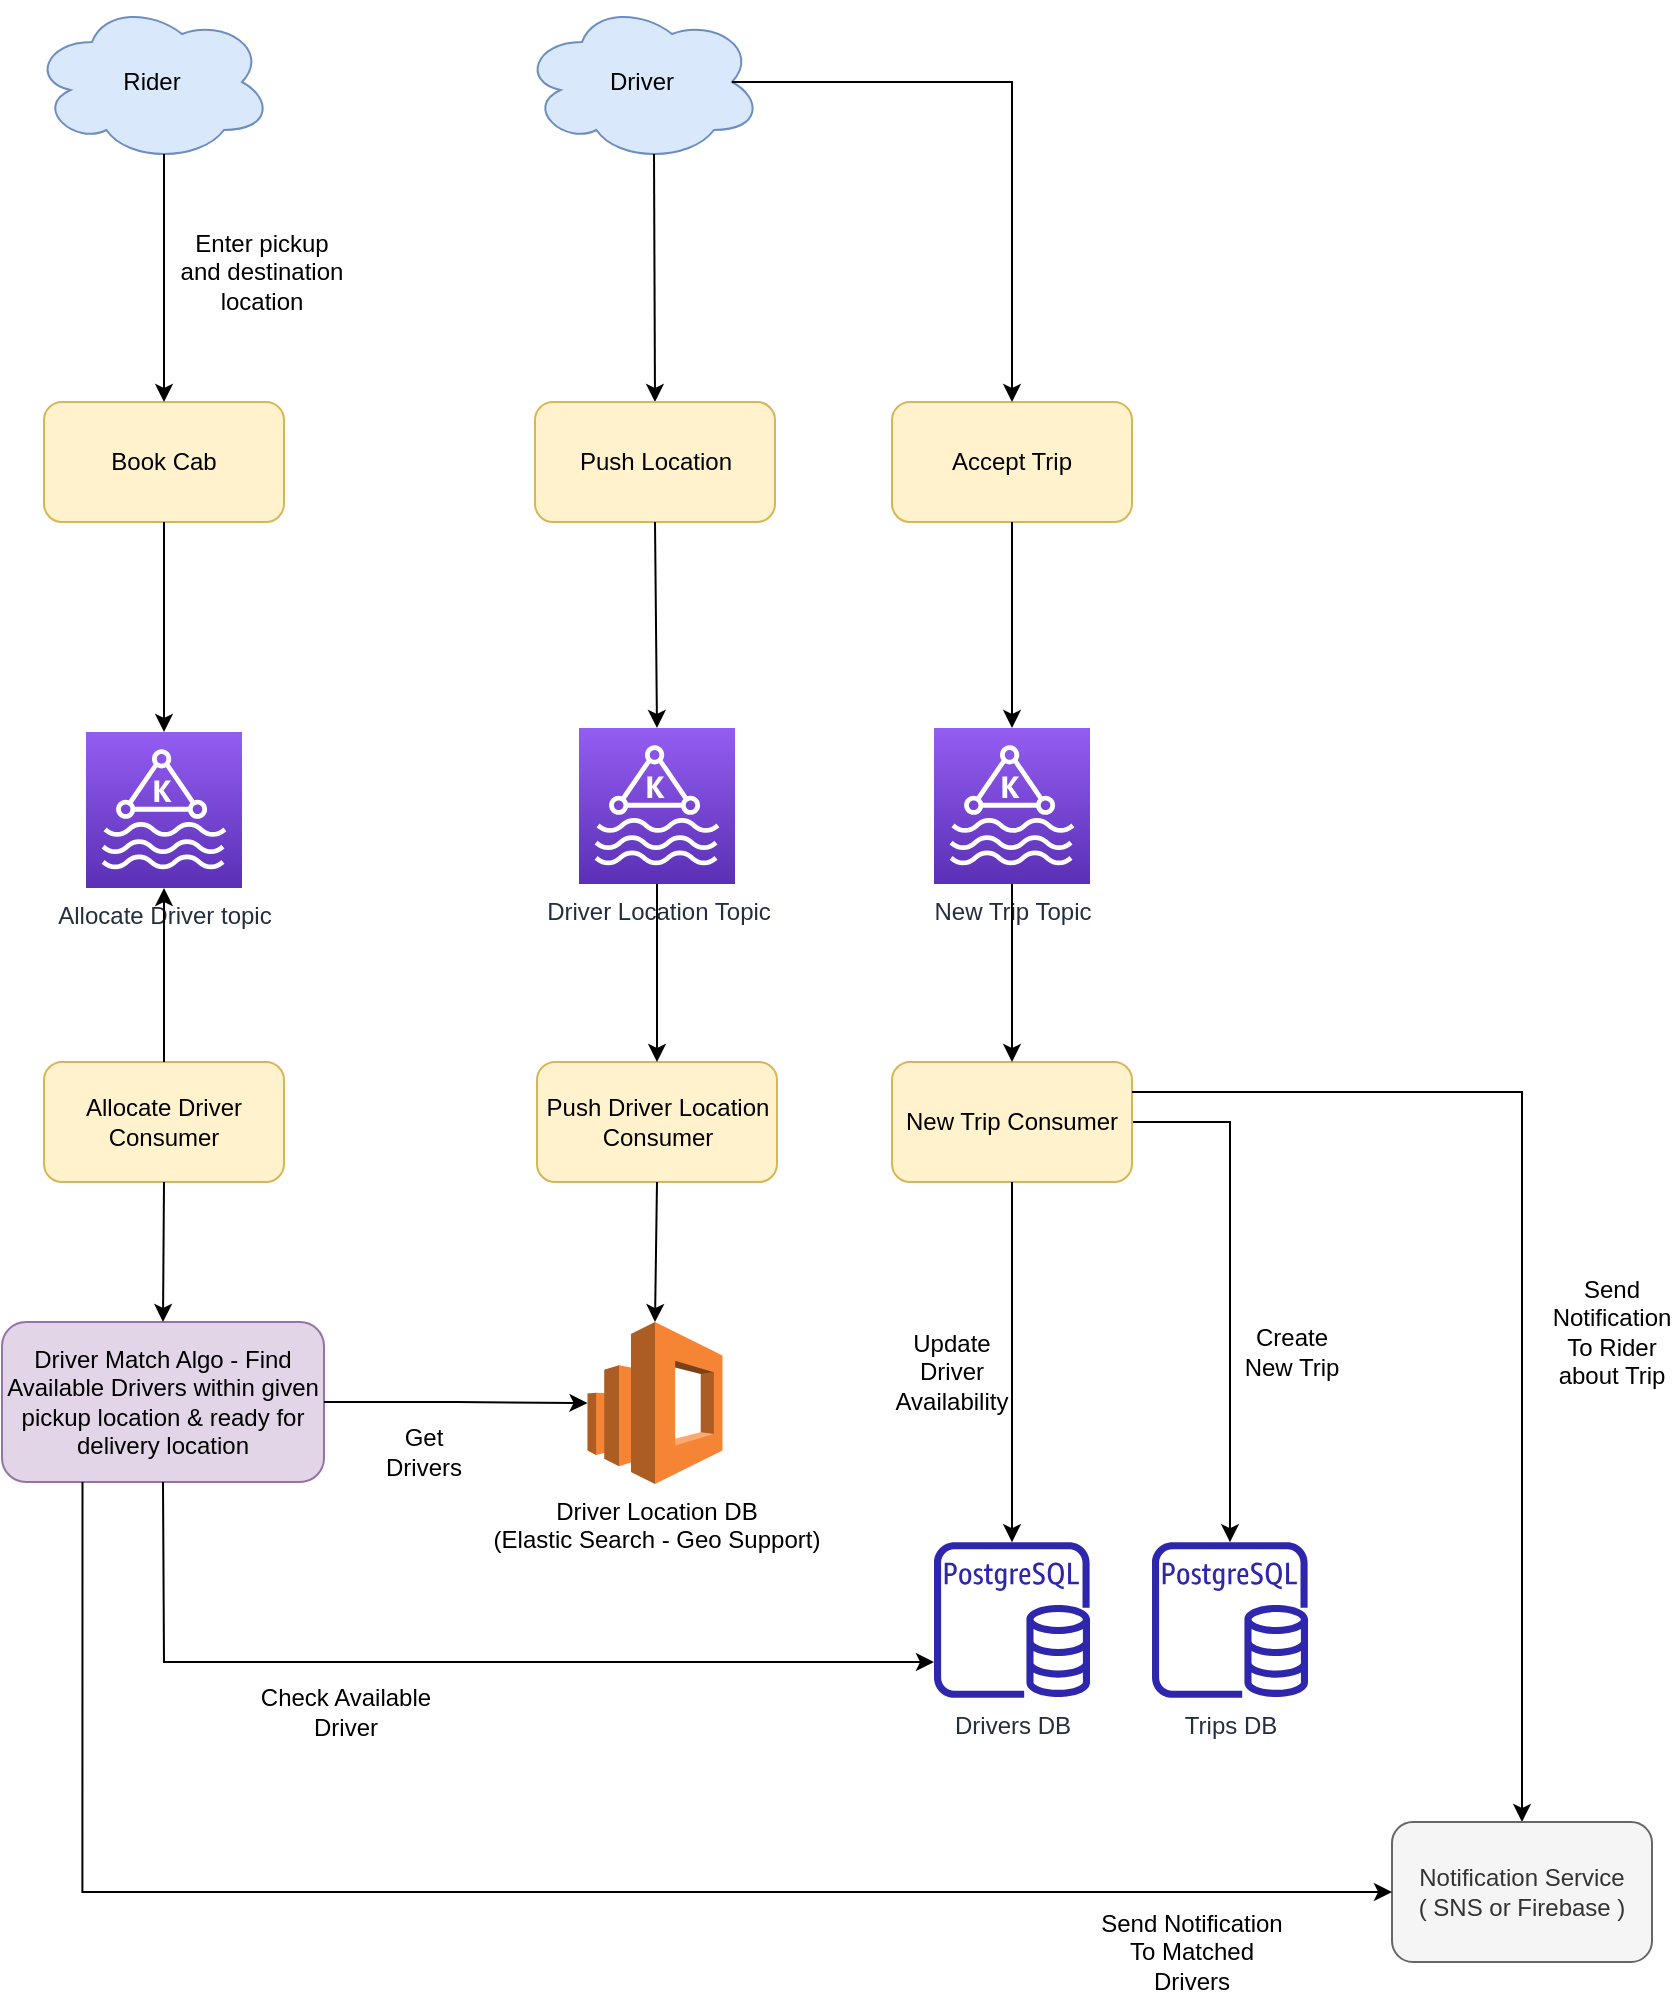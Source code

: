 <mxfile version="20.3.0" type="github">
  <diagram id="pcyGeBuE8nyzWbv3072U" name="Page-1">
    <mxGraphModel dx="946" dy="526" grid="1" gridSize="10" guides="1" tooltips="1" connect="1" arrows="1" fold="1" page="1" pageScale="1" pageWidth="850" pageHeight="1100" math="0" shadow="0">
      <root>
        <mxCell id="0" />
        <mxCell id="1" parent="0" />
        <mxCell id="frjB1W2SkOTdsVXl6TDt-1" value="Rider" style="ellipse;shape=cloud;whiteSpace=wrap;html=1;fillColor=#dae8fc;strokeColor=#6c8ebf;" parent="1" vertex="1">
          <mxGeometry x="180" y="80" width="120" height="80" as="geometry" />
        </mxCell>
        <mxCell id="frjB1W2SkOTdsVXl6TDt-2" value="Book Cab" style="rounded=1;whiteSpace=wrap;html=1;fillColor=#fff2cc;strokeColor=#d6b656;" parent="1" vertex="1">
          <mxGeometry x="186" y="280" width="120" height="60" as="geometry" />
        </mxCell>
        <mxCell id="frjB1W2SkOTdsVXl6TDt-3" value="" style="endArrow=classic;html=1;rounded=0;exitX=0.55;exitY=0.95;exitDx=0;exitDy=0;exitPerimeter=0;entryX=0.5;entryY=0;entryDx=0;entryDy=0;" parent="1" source="frjB1W2SkOTdsVXl6TDt-1" target="frjB1W2SkOTdsVXl6TDt-2" edge="1">
          <mxGeometry width="50" height="50" relative="1" as="geometry">
            <mxPoint x="400" y="300" as="sourcePoint" />
            <mxPoint x="450" y="250" as="targetPoint" />
          </mxGeometry>
        </mxCell>
        <mxCell id="frjB1W2SkOTdsVXl6TDt-4" value="Enter pickup and destination location" style="text;html=1;strokeColor=none;fillColor=none;align=center;verticalAlign=middle;whiteSpace=wrap;rounded=0;" parent="1" vertex="1">
          <mxGeometry x="250" y="190" width="90" height="50" as="geometry" />
        </mxCell>
        <mxCell id="frjB1W2SkOTdsVXl6TDt-5" value="Allocate Driver topic" style="sketch=0;points=[[0,0,0],[0.25,0,0],[0.5,0,0],[0.75,0,0],[1,0,0],[0,1,0],[0.25,1,0],[0.5,1,0],[0.75,1,0],[1,1,0],[0,0.25,0],[0,0.5,0],[0,0.75,0],[1,0.25,0],[1,0.5,0],[1,0.75,0]];outlineConnect=0;fontColor=#232F3E;gradientColor=#945DF2;gradientDirection=north;fillColor=#5A30B5;strokeColor=#ffffff;dashed=0;verticalLabelPosition=bottom;verticalAlign=top;align=center;html=1;fontSize=12;fontStyle=0;aspect=fixed;shape=mxgraph.aws4.resourceIcon;resIcon=mxgraph.aws4.managed_streaming_for_kafka;" parent="1" vertex="1">
          <mxGeometry x="207" y="445" width="78" height="78" as="geometry" />
        </mxCell>
        <mxCell id="frjB1W2SkOTdsVXl6TDt-6" value="" style="endArrow=classic;html=1;rounded=0;exitX=0.5;exitY=1;exitDx=0;exitDy=0;entryX=0.5;entryY=0;entryDx=0;entryDy=0;entryPerimeter=0;" parent="1" source="frjB1W2SkOTdsVXl6TDt-2" target="frjB1W2SkOTdsVXl6TDt-5" edge="1">
          <mxGeometry width="50" height="50" relative="1" as="geometry">
            <mxPoint x="400" y="390" as="sourcePoint" />
            <mxPoint x="450" y="340" as="targetPoint" />
          </mxGeometry>
        </mxCell>
        <mxCell id="frjB1W2SkOTdsVXl6TDt-7" value="Allocate Driver Consumer" style="rounded=1;whiteSpace=wrap;html=1;fillColor=#fff2cc;strokeColor=#d6b656;" parent="1" vertex="1">
          <mxGeometry x="186" y="610" width="120" height="60" as="geometry" />
        </mxCell>
        <mxCell id="frjB1W2SkOTdsVXl6TDt-8" value="Driver Location DB &lt;br&gt;(Elastic Search - Geo Support)" style="outlineConnect=0;dashed=0;verticalLabelPosition=bottom;verticalAlign=top;align=center;html=1;shape=mxgraph.aws3.elasticsearch_service;fillColor=#F58534;gradientColor=none;" parent="1" vertex="1">
          <mxGeometry x="457.75" y="740" width="67.5" height="81" as="geometry" />
        </mxCell>
        <mxCell id="frjB1W2SkOTdsVXl6TDt-10" value="" style="endArrow=classic;html=1;rounded=0;exitX=0.5;exitY=0;exitDx=0;exitDy=0;" parent="1" source="frjB1W2SkOTdsVXl6TDt-7" target="frjB1W2SkOTdsVXl6TDt-5" edge="1">
          <mxGeometry width="50" height="50" relative="1" as="geometry">
            <mxPoint x="400" y="680" as="sourcePoint" />
            <mxPoint x="450" y="630" as="targetPoint" />
          </mxGeometry>
        </mxCell>
        <mxCell id="frjB1W2SkOTdsVXl6TDt-11" value="Driver Match Algo - Find Available Drivers within given pickup location &amp;amp; ready for delivery location" style="rounded=1;whiteSpace=wrap;html=1;fillColor=#e1d5e7;strokeColor=#9673a6;" parent="1" vertex="1">
          <mxGeometry x="165" y="740" width="161" height="80" as="geometry" />
        </mxCell>
        <mxCell id="frjB1W2SkOTdsVXl6TDt-12" value="" style="endArrow=classic;html=1;rounded=0;exitX=0.5;exitY=1;exitDx=0;exitDy=0;entryX=0.5;entryY=0;entryDx=0;entryDy=0;" parent="1" source="frjB1W2SkOTdsVXl6TDt-7" target="frjB1W2SkOTdsVXl6TDt-11" edge="1">
          <mxGeometry width="50" height="50" relative="1" as="geometry">
            <mxPoint x="360" y="760" as="sourcePoint" />
            <mxPoint x="410" y="710" as="targetPoint" />
          </mxGeometry>
        </mxCell>
        <mxCell id="frjB1W2SkOTdsVXl6TDt-13" value="" style="endArrow=classic;html=1;rounded=0;exitX=1;exitY=0.5;exitDx=0;exitDy=0;edgeStyle=orthogonalEdgeStyle;entryX=0;entryY=0.5;entryDx=0;entryDy=0;entryPerimeter=0;" parent="1" source="frjB1W2SkOTdsVXl6TDt-11" target="frjB1W2SkOTdsVXl6TDt-8" edge="1">
          <mxGeometry width="50" height="50" relative="1" as="geometry">
            <mxPoint x="360" y="810" as="sourcePoint" />
            <mxPoint x="410" y="760" as="targetPoint" />
          </mxGeometry>
        </mxCell>
        <mxCell id="frjB1W2SkOTdsVXl6TDt-16" value="Driver" style="ellipse;shape=cloud;whiteSpace=wrap;html=1;fillColor=#dae8fc;strokeColor=#6c8ebf;" parent="1" vertex="1">
          <mxGeometry x="425" y="80" width="120" height="80" as="geometry" />
        </mxCell>
        <mxCell id="frjB1W2SkOTdsVXl6TDt-17" value="" style="endArrow=classic;html=1;rounded=0;exitX=0.55;exitY=0.95;exitDx=0;exitDy=0;exitPerimeter=0;entryX=0.5;entryY=0;entryDx=0;entryDy=0;" parent="1" source="frjB1W2SkOTdsVXl6TDt-16" target="frjB1W2SkOTdsVXl6TDt-18" edge="1">
          <mxGeometry width="50" height="50" relative="1" as="geometry">
            <mxPoint x="310" y="370" as="sourcePoint" />
            <mxPoint x="490" y="270" as="targetPoint" />
          </mxGeometry>
        </mxCell>
        <mxCell id="frjB1W2SkOTdsVXl6TDt-18" value="Push Location" style="rounded=1;whiteSpace=wrap;html=1;fillColor=#fff2cc;strokeColor=#d6b656;" parent="1" vertex="1">
          <mxGeometry x="431.5" y="280" width="120" height="60" as="geometry" />
        </mxCell>
        <mxCell id="frjB1W2SkOTdsVXl6TDt-19" value="Accept Trip" style="rounded=1;whiteSpace=wrap;html=1;fillColor=#fff2cc;strokeColor=#d6b656;" parent="1" vertex="1">
          <mxGeometry x="610" y="280" width="120" height="60" as="geometry" />
        </mxCell>
        <mxCell id="frjB1W2SkOTdsVXl6TDt-20" value="" style="endArrow=classic;html=1;rounded=0;exitX=0.875;exitY=0.5;exitDx=0;exitDy=0;exitPerimeter=0;entryX=0.5;entryY=0;entryDx=0;entryDy=0;edgeStyle=orthogonalEdgeStyle;" parent="1" source="frjB1W2SkOTdsVXl6TDt-16" target="frjB1W2SkOTdsVXl6TDt-19" edge="1">
          <mxGeometry width="50" height="50" relative="1" as="geometry">
            <mxPoint x="310" y="360" as="sourcePoint" />
            <mxPoint x="360" y="310" as="targetPoint" />
          </mxGeometry>
        </mxCell>
        <mxCell id="frjB1W2SkOTdsVXl6TDt-22" value="Driver Location Topic" style="sketch=0;points=[[0,0,0],[0.25,0,0],[0.5,0,0],[0.75,0,0],[1,0,0],[0,1,0],[0.25,1,0],[0.5,1,0],[0.75,1,0],[1,1,0],[0,0.25,0],[0,0.5,0],[0,0.75,0],[1,0.25,0],[1,0.5,0],[1,0.75,0]];outlineConnect=0;fontColor=#232F3E;gradientColor=#945DF2;gradientDirection=north;fillColor=#5A30B5;strokeColor=#ffffff;dashed=0;verticalLabelPosition=bottom;verticalAlign=top;align=center;html=1;fontSize=12;fontStyle=0;aspect=fixed;shape=mxgraph.aws4.resourceIcon;resIcon=mxgraph.aws4.managed_streaming_for_kafka;" parent="1" vertex="1">
          <mxGeometry x="453.5" y="443" width="78" height="78" as="geometry" />
        </mxCell>
        <mxCell id="frjB1W2SkOTdsVXl6TDt-23" value="" style="endArrow=classic;html=1;rounded=0;exitX=0.5;exitY=1;exitDx=0;exitDy=0;entryX=0.5;entryY=0;entryDx=0;entryDy=0;entryPerimeter=0;" parent="1" source="frjB1W2SkOTdsVXl6TDt-18" target="frjB1W2SkOTdsVXl6TDt-22" edge="1">
          <mxGeometry width="50" height="50" relative="1" as="geometry">
            <mxPoint x="310" y="550" as="sourcePoint" />
            <mxPoint x="360" y="500" as="targetPoint" />
          </mxGeometry>
        </mxCell>
        <mxCell id="frjB1W2SkOTdsVXl6TDt-25" value="Push Driver Location Consumer" style="rounded=1;whiteSpace=wrap;html=1;fillColor=#fff2cc;strokeColor=#d6b656;" parent="1" vertex="1">
          <mxGeometry x="432.5" y="610" width="120" height="60" as="geometry" />
        </mxCell>
        <mxCell id="frjB1W2SkOTdsVXl6TDt-26" value="" style="endArrow=classic;html=1;rounded=0;exitX=0.5;exitY=1;exitDx=0;exitDy=0;exitPerimeter=0;entryX=0.5;entryY=0;entryDx=0;entryDy=0;" parent="1" source="frjB1W2SkOTdsVXl6TDt-22" target="frjB1W2SkOTdsVXl6TDt-25" edge="1">
          <mxGeometry width="50" height="50" relative="1" as="geometry">
            <mxPoint x="310" y="600" as="sourcePoint" />
            <mxPoint x="360" y="550" as="targetPoint" />
          </mxGeometry>
        </mxCell>
        <mxCell id="frjB1W2SkOTdsVXl6TDt-27" value="" style="endArrow=classic;html=1;rounded=0;exitX=0.5;exitY=1;exitDx=0;exitDy=0;entryX=0.5;entryY=0;entryDx=0;entryDy=0;entryPerimeter=0;" parent="1" source="frjB1W2SkOTdsVXl6TDt-25" target="frjB1W2SkOTdsVXl6TDt-8" edge="1">
          <mxGeometry width="50" height="50" relative="1" as="geometry">
            <mxPoint x="310" y="600" as="sourcePoint" />
            <mxPoint x="360" y="550" as="targetPoint" />
          </mxGeometry>
        </mxCell>
        <mxCell id="frjB1W2SkOTdsVXl6TDt-28" value="Send Notification To Matched Drivers" style="text;html=1;strokeColor=none;fillColor=none;align=center;verticalAlign=middle;whiteSpace=wrap;rounded=0;" parent="1" vertex="1">
          <mxGeometry x="710" y="1040" width="100" height="30" as="geometry" />
        </mxCell>
        <mxCell id="frjB1W2SkOTdsVXl6TDt-29" value="New Trip Topic" style="sketch=0;points=[[0,0,0],[0.25,0,0],[0.5,0,0],[0.75,0,0],[1,0,0],[0,1,0],[0.25,1,0],[0.5,1,0],[0.75,1,0],[1,1,0],[0,0.25,0],[0,0.5,0],[0,0.75,0],[1,0.25,0],[1,0.5,0],[1,0.75,0]];outlineConnect=0;fontColor=#232F3E;gradientColor=#945DF2;gradientDirection=north;fillColor=#5A30B5;strokeColor=#ffffff;dashed=0;verticalLabelPosition=bottom;verticalAlign=top;align=center;html=1;fontSize=12;fontStyle=0;aspect=fixed;shape=mxgraph.aws4.resourceIcon;resIcon=mxgraph.aws4.managed_streaming_for_kafka;" parent="1" vertex="1">
          <mxGeometry x="631" y="443" width="78" height="78" as="geometry" />
        </mxCell>
        <mxCell id="frjB1W2SkOTdsVXl6TDt-32" value="" style="endArrow=classic;html=1;rounded=0;exitX=0.5;exitY=1;exitDx=0;exitDy=0;" parent="1" source="frjB1W2SkOTdsVXl6TDt-19" target="frjB1W2SkOTdsVXl6TDt-29" edge="1">
          <mxGeometry width="50" height="50" relative="1" as="geometry">
            <mxPoint x="320" y="490" as="sourcePoint" />
            <mxPoint x="370" y="440" as="targetPoint" />
          </mxGeometry>
        </mxCell>
        <mxCell id="frjB1W2SkOTdsVXl6TDt-33" value="Trips DB" style="sketch=0;outlineConnect=0;fontColor=#232F3E;gradientColor=none;fillColor=#2E27AD;strokeColor=none;dashed=0;verticalLabelPosition=bottom;verticalAlign=top;align=center;html=1;fontSize=12;fontStyle=0;aspect=fixed;pointerEvents=1;shape=mxgraph.aws4.rds_postgresql_instance;" parent="1" vertex="1">
          <mxGeometry x="740" y="850" width="78" height="78" as="geometry" />
        </mxCell>
        <mxCell id="frjB1W2SkOTdsVXl6TDt-34" value="" style="endArrow=classic;html=1;rounded=0;exitX=1;exitY=0.5;exitDx=0;exitDy=0;edgeStyle=orthogonalEdgeStyle;" parent="1" source="frjB1W2SkOTdsVXl6TDt-35" target="frjB1W2SkOTdsVXl6TDt-33" edge="1">
          <mxGeometry width="50" height="50" relative="1" as="geometry">
            <mxPoint x="680" y="770" as="sourcePoint" />
            <mxPoint x="370" y="740" as="targetPoint" />
          </mxGeometry>
        </mxCell>
        <mxCell id="frjB1W2SkOTdsVXl6TDt-35" value="New Trip Consumer" style="rounded=1;whiteSpace=wrap;html=1;fillColor=#fff2cc;strokeColor=#d6b656;" parent="1" vertex="1">
          <mxGeometry x="610" y="610" width="120" height="60" as="geometry" />
        </mxCell>
        <mxCell id="frjB1W2SkOTdsVXl6TDt-36" value="" style="endArrow=classic;html=1;rounded=0;exitX=0.5;exitY=1;exitDx=0;exitDy=0;exitPerimeter=0;" parent="1" source="frjB1W2SkOTdsVXl6TDt-29" target="frjB1W2SkOTdsVXl6TDt-35" edge="1">
          <mxGeometry width="50" height="50" relative="1" as="geometry">
            <mxPoint x="320" y="660" as="sourcePoint" />
            <mxPoint x="370" y="610" as="targetPoint" />
          </mxGeometry>
        </mxCell>
        <mxCell id="frjB1W2SkOTdsVXl6TDt-39" value="Get Drivers" style="text;html=1;strokeColor=none;fillColor=none;align=center;verticalAlign=middle;whiteSpace=wrap;rounded=0;" parent="1" vertex="1">
          <mxGeometry x="346" y="790" width="60" height="30" as="geometry" />
        </mxCell>
        <mxCell id="frjB1W2SkOTdsVXl6TDt-40" value="Drivers DB" style="sketch=0;outlineConnect=0;fontColor=#232F3E;gradientColor=none;fillColor=#2E27AD;strokeColor=none;dashed=0;verticalLabelPosition=bottom;verticalAlign=top;align=center;html=1;fontSize=12;fontStyle=0;aspect=fixed;pointerEvents=1;shape=mxgraph.aws4.rds_postgresql_instance;" parent="1" vertex="1">
          <mxGeometry x="631" y="850" width="78" height="78" as="geometry" />
        </mxCell>
        <mxCell id="frjB1W2SkOTdsVXl6TDt-44" value="" style="endArrow=classic;html=1;rounded=0;exitX=0.5;exitY=1;exitDx=0;exitDy=0;" parent="1" source="frjB1W2SkOTdsVXl6TDt-35" target="frjB1W2SkOTdsVXl6TDt-40" edge="1">
          <mxGeometry width="50" height="50" relative="1" as="geometry">
            <mxPoint x="320" y="870" as="sourcePoint" />
            <mxPoint x="370" y="820" as="targetPoint" />
          </mxGeometry>
        </mxCell>
        <mxCell id="frjB1W2SkOTdsVXl6TDt-45" value="Update Driver Availability" style="text;html=1;strokeColor=none;fillColor=none;align=center;verticalAlign=middle;whiteSpace=wrap;rounded=0;" parent="1" vertex="1">
          <mxGeometry x="610" y="750" width="60" height="30" as="geometry" />
        </mxCell>
        <mxCell id="frjB1W2SkOTdsVXl6TDt-46" value="" style="endArrow=classic;html=1;rounded=0;exitX=0.5;exitY=1;exitDx=0;exitDy=0;edgeStyle=elbowEdgeStyle;" parent="1" source="frjB1W2SkOTdsVXl6TDt-11" target="frjB1W2SkOTdsVXl6TDt-40" edge="1">
          <mxGeometry width="50" height="50" relative="1" as="geometry">
            <mxPoint x="320" y="830" as="sourcePoint" />
            <mxPoint x="370" y="780" as="targetPoint" />
            <Array as="points">
              <mxPoint x="246" y="910" />
            </Array>
          </mxGeometry>
        </mxCell>
        <mxCell id="frjB1W2SkOTdsVXl6TDt-47" value="Check Available Driver" style="text;html=1;strokeColor=none;fillColor=none;align=center;verticalAlign=middle;whiteSpace=wrap;rounded=0;" parent="1" vertex="1">
          <mxGeometry x="290" y="920" width="94" height="30" as="geometry" />
        </mxCell>
        <mxCell id="frjB1W2SkOTdsVXl6TDt-54" value="" style="endArrow=classic;html=1;rounded=0;exitX=1;exitY=0.25;exitDx=0;exitDy=0;edgeStyle=orthogonalEdgeStyle;" parent="1" source="frjB1W2SkOTdsVXl6TDt-35" target="frjB1W2SkOTdsVXl6TDt-58" edge="1">
          <mxGeometry width="50" height="50" relative="1" as="geometry">
            <mxPoint x="880" y="670" as="sourcePoint" />
            <mxPoint x="930" y="620" as="targetPoint" />
          </mxGeometry>
        </mxCell>
        <mxCell id="frjB1W2SkOTdsVXl6TDt-55" value="Send Notification To Rider about Trip" style="text;html=1;strokeColor=none;fillColor=none;align=center;verticalAlign=middle;whiteSpace=wrap;rounded=0;" parent="1" vertex="1">
          <mxGeometry x="940" y="730" width="60" height="30" as="geometry" />
        </mxCell>
        <mxCell id="frjB1W2SkOTdsVXl6TDt-56" value="Create New Trip" style="text;html=1;strokeColor=none;fillColor=none;align=center;verticalAlign=middle;whiteSpace=wrap;rounded=0;" parent="1" vertex="1">
          <mxGeometry x="780" y="740" width="60" height="30" as="geometry" />
        </mxCell>
        <mxCell id="frjB1W2SkOTdsVXl6TDt-58" value="&lt;div&gt;Notification Service &lt;br&gt;&lt;/div&gt;&lt;div&gt;( SNS or Firebase )&lt;/div&gt;" style="rounded=1;whiteSpace=wrap;html=1;fillColor=#f5f5f5;strokeColor=#666666;fontColor=#333333;" parent="1" vertex="1">
          <mxGeometry x="860" y="990" width="130" height="70" as="geometry" />
        </mxCell>
        <mxCell id="frjB1W2SkOTdsVXl6TDt-59" value="" style="endArrow=classic;html=1;rounded=0;exitX=0.25;exitY=1;exitDx=0;exitDy=0;entryX=0;entryY=0.5;entryDx=0;entryDy=0;edgeStyle=orthogonalEdgeStyle;" parent="1" source="frjB1W2SkOTdsVXl6TDt-11" target="frjB1W2SkOTdsVXl6TDt-58" edge="1">
          <mxGeometry width="50" height="50" relative="1" as="geometry">
            <mxPoint x="550" y="870" as="sourcePoint" />
            <mxPoint x="600" y="820" as="targetPoint" />
          </mxGeometry>
        </mxCell>
      </root>
    </mxGraphModel>
  </diagram>
</mxfile>
